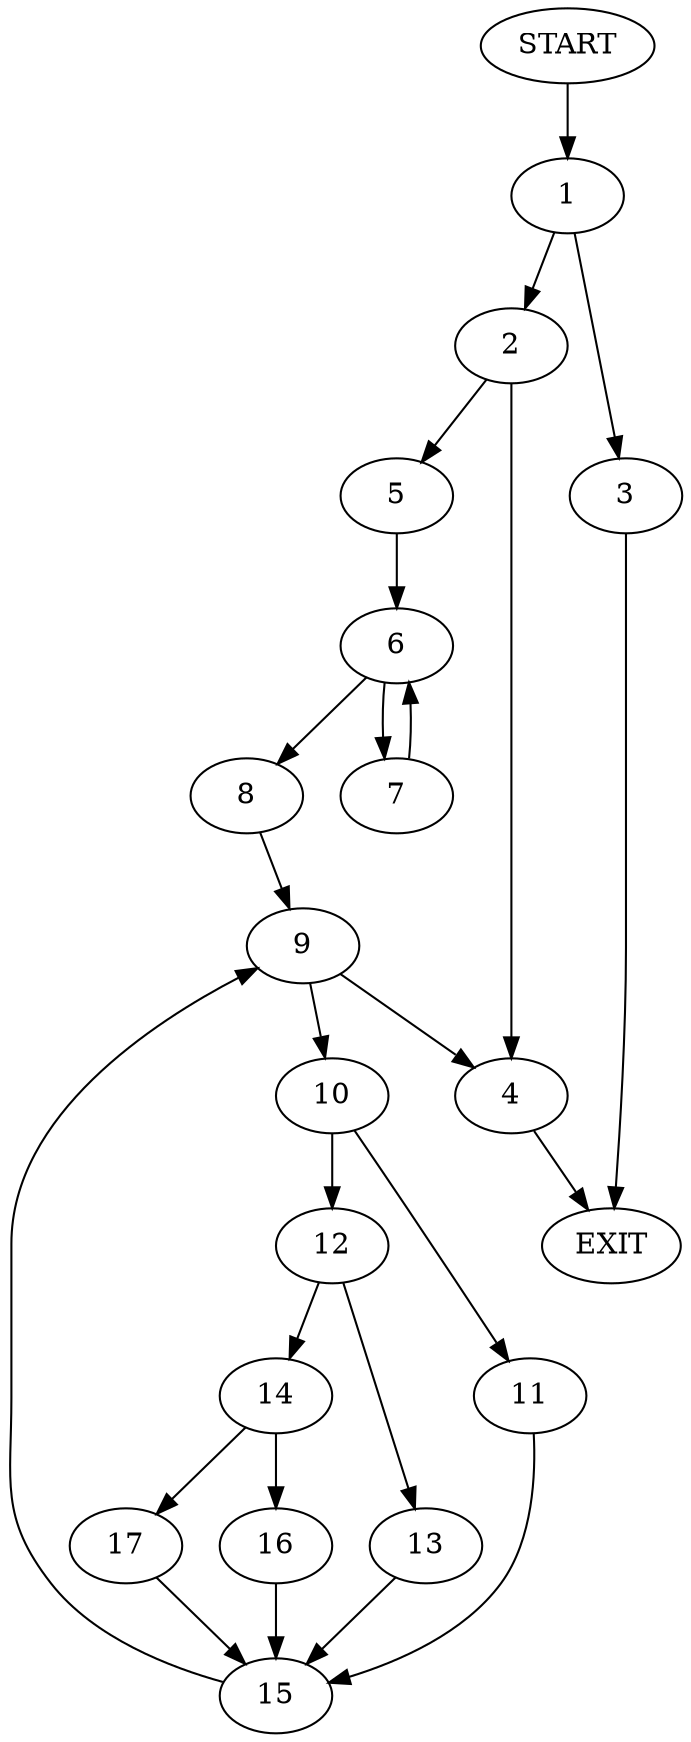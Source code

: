 digraph {
0 [label="START"]
18 [label="EXIT"]
0 -> 1
1 -> 2
1 -> 3
2 -> 4
2 -> 5
3 -> 18
5 -> 6
4 -> 18
6 -> 7
6 -> 8
7 -> 6
8 -> 9
9 -> 4
9 -> 10
10 -> 11
10 -> 12
12 -> 13
12 -> 14
11 -> 15
14 -> 16
14 -> 17
13 -> 15
17 -> 15
16 -> 15
15 -> 9
}
